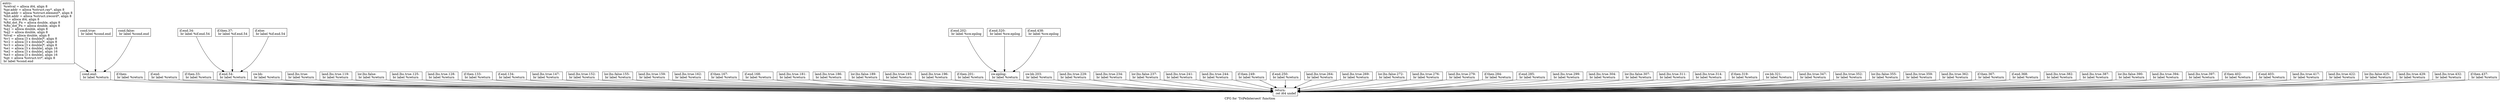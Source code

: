 digraph "CFG for 'TriPeIntersect' function" {
	label="CFG for 'TriPeIntersect' function";

	Node0x60c0e60 [shape=record,label="{entry:\l  %retval = alloca i64, align 8\l  %pr.addr = alloca %struct.ray*, align 8\l  %pe.addr = alloca %struct.element*, align 8\l  %hit.addr = alloca %struct.irecord*, align 8\l  %i = alloca i64, align 8\l  %Rd_dot_Pn = alloca double, align 8\l  %Ro_dot_Pn = alloca double, align 8\l  %q1 = alloca double, align 8\l  %q2 = alloca double, align 8\l  %tval = alloca double, align 8\l  %v1 = alloca [3 x double]*, align 8\l  %v2 = alloca [3 x double]*, align 8\l  %v3 = alloca [3 x double]*, align 8\l  %e1 = alloca [3 x double], align 16\l  %e2 = alloca [3 x double], align 16\l  %e3 = alloca [3 x double], align 16\l  %pt = alloca %struct.tri*, align 8\l  br label %cond.end\l}"];
	Node0x60c0e60 -> Node0x60c0f50;
	Node0x60c0eb0 [shape=record,label="{cond.true:                                        \l  br label %cond.end\l}"];
	Node0x60c0eb0 -> Node0x60c0f50;
	Node0x60c0f00 [shape=record,label="{cond.false:                                       \l  br label %cond.end\l}"];
	Node0x60c0f00 -> Node0x60c0f50;
	Node0x60c0f50 [shape=record,label="{cond.end:                                         \l  br label %return\l}"];
	Node0x60c0f50 -> Node0x60c26c0;
	Node0x60c0fa0 [shape=record,label="{if.then:                                          \l  br label %return\l}"];
	Node0x60c0fa0 -> Node0x60c26c0;
	Node0x60c0ff0 [shape=record,label="{if.end:                                           \l  br label %return\l}"];
	Node0x60c0ff0 -> Node0x60c26c0;
	Node0x60c1040 [shape=record,label="{if.then.33:                                       \l  br label %return\l}"];
	Node0x60c1040 -> Node0x60c26c0;
	Node0x60c1090 [shape=record,label="{if.end.34:                                        \l  br label %if.end.54\l}"];
	Node0x60c1090 -> Node0x60c1180;
	Node0x60c10e0 [shape=record,label="{if.then.37:                                       \l  br label %if.end.54\l}"];
	Node0x60c10e0 -> Node0x60c1180;
	Node0x60c1130 [shape=record,label="{if.else:                                          \l  br label %if.end.54\l}"];
	Node0x60c1130 -> Node0x60c1180;
	Node0x60c1180 [shape=record,label="{if.end.54:                                        \l  br label %return\l}"];
	Node0x60c1180 -> Node0x60c26c0;
	Node0x60c11d0 [shape=record,label="{sw.bb:                                            \l  br label %return\l}"];
	Node0x60c11d0 -> Node0x60c26c0;
	Node0x60c1220 [shape=record,label="{land.lhs.true:                                    \l  br label %return\l}"];
	Node0x60c1220 -> Node0x60c26c0;
	Node0x60c1270 [shape=record,label="{land.lhs.true.119:                                \l  br label %return\l}"];
	Node0x60c1270 -> Node0x60c26c0;
	Node0x60c12c0 [shape=record,label="{lor.lhs.false:                                    \l  br label %return\l}"];
	Node0x60c12c0 -> Node0x60c26c0;
	Node0x60c1310 [shape=record,label="{land.lhs.true.125:                                \l  br label %return\l}"];
	Node0x60c1310 -> Node0x60c26c0;
	Node0x60c1360 [shape=record,label="{land.lhs.true.128:                                \l  br label %return\l}"];
	Node0x60c1360 -> Node0x60c26c0;
	Node0x60c13b0 [shape=record,label="{if.then.133:                                      \l  br label %return\l}"];
	Node0x60c13b0 -> Node0x60c26c0;
	Node0x60c1400 [shape=record,label="{if.end.134:                                       \l  br label %return\l}"];
	Node0x60c1400 -> Node0x60c26c0;
	Node0x60c1450 [shape=record,label="{land.lhs.true.147:                                \l  br label %return\l}"];
	Node0x60c1450 -> Node0x60c26c0;
	Node0x60c14a0 [shape=record,label="{land.lhs.true.152:                                \l  br label %return\l}"];
	Node0x60c14a0 -> Node0x60c26c0;
	Node0x60c14f0 [shape=record,label="{lor.lhs.false.155:                                \l  br label %return\l}"];
	Node0x60c14f0 -> Node0x60c26c0;
	Node0x60c1540 [shape=record,label="{land.lhs.true.159:                                \l  br label %return\l}"];
	Node0x60c1540 -> Node0x60c26c0;
	Node0x60c1590 [shape=record,label="{land.lhs.true.162:                                \l  br label %return\l}"];
	Node0x60c1590 -> Node0x60c26c0;
	Node0x60c15e0 [shape=record,label="{if.then.167:                                      \l  br label %return\l}"];
	Node0x60c15e0 -> Node0x60c26c0;
	Node0x60c1630 [shape=record,label="{if.end.168:                                       \l  br label %return\l}"];
	Node0x60c1630 -> Node0x60c26c0;
	Node0x60c1680 [shape=record,label="{land.lhs.true.181:                                \l  br label %return\l}"];
	Node0x60c1680 -> Node0x60c26c0;
	Node0x60c16d0 [shape=record,label="{land.lhs.true.186:                                \l  br label %return\l}"];
	Node0x60c16d0 -> Node0x60c26c0;
	Node0x60c1720 [shape=record,label="{lor.lhs.false.189:                                \l  br label %return\l}"];
	Node0x60c1720 -> Node0x60c26c0;
	Node0x60c1770 [shape=record,label="{land.lhs.true.193:                                \l  br label %return\l}"];
	Node0x60c1770 -> Node0x60c26c0;
	Node0x60c17c0 [shape=record,label="{land.lhs.true.196:                                \l  br label %return\l}"];
	Node0x60c17c0 -> Node0x60c26c0;
	Node0x60c1810 [shape=record,label="{if.then.201:                                      \l  br label %return\l}"];
	Node0x60c1810 -> Node0x60c26c0;
	Node0x60c1860 [shape=record,label="{if.end.202:                                       \l  br label %sw.epilog\l}"];
	Node0x60c1860 -> Node0x60c2670;
	Node0x60c18b0 [shape=record,label="{sw.bb.203:                                        \l  br label %return\l}"];
	Node0x60c18b0 -> Node0x60c26c0;
	Node0x60c1900 [shape=record,label="{land.lhs.true.229:                                \l  br label %return\l}"];
	Node0x60c1900 -> Node0x60c26c0;
	Node0x60c1950 [shape=record,label="{land.lhs.true.234:                                \l  br label %return\l}"];
	Node0x60c1950 -> Node0x60c26c0;
	Node0x60c19a0 [shape=record,label="{lor.lhs.false.237:                                \l  br label %return\l}"];
	Node0x60c19a0 -> Node0x60c26c0;
	Node0x60c19f0 [shape=record,label="{land.lhs.true.241:                                \l  br label %return\l}"];
	Node0x60c19f0 -> Node0x60c26c0;
	Node0x60c1a40 [shape=record,label="{land.lhs.true.244:                                \l  br label %return\l}"];
	Node0x60c1a40 -> Node0x60c26c0;
	Node0x60c1a90 [shape=record,label="{if.then.249:                                      \l  br label %return\l}"];
	Node0x60c1a90 -> Node0x60c26c0;
	Node0x60c1ae0 [shape=record,label="{if.end.250:                                       \l  br label %return\l}"];
	Node0x60c1ae0 -> Node0x60c26c0;
	Node0x60c1b30 [shape=record,label="{land.lhs.true.264:                                \l  br label %return\l}"];
	Node0x60c1b30 -> Node0x60c26c0;
	Node0x60c1b80 [shape=record,label="{land.lhs.true.269:                                \l  br label %return\l}"];
	Node0x60c1b80 -> Node0x60c26c0;
	Node0x60c1bd0 [shape=record,label="{lor.lhs.false.272:                                \l  br label %return\l}"];
	Node0x60c1bd0 -> Node0x60c26c0;
	Node0x60c1c20 [shape=record,label="{land.lhs.true.276:                                \l  br label %return\l}"];
	Node0x60c1c20 -> Node0x60c26c0;
	Node0x60c1c70 [shape=record,label="{land.lhs.true.279:                                \l  br label %return\l}"];
	Node0x60c1c70 -> Node0x60c26c0;
	Node0x60c1cc0 [shape=record,label="{if.then.284:                                      \l  br label %return\l}"];
	Node0x60c1cc0 -> Node0x60c26c0;
	Node0x60c1d10 [shape=record,label="{if.end.285:                                       \l  br label %return\l}"];
	Node0x60c1d10 -> Node0x60c26c0;
	Node0x60c1d60 [shape=record,label="{land.lhs.true.299:                                \l  br label %return\l}"];
	Node0x60c1d60 -> Node0x60c26c0;
	Node0x60c1db0 [shape=record,label="{land.lhs.true.304:                                \l  br label %return\l}"];
	Node0x60c1db0 -> Node0x60c26c0;
	Node0x60c1e00 [shape=record,label="{lor.lhs.false.307:                                \l  br label %return\l}"];
	Node0x60c1e00 -> Node0x60c26c0;
	Node0x60c1e50 [shape=record,label="{land.lhs.true.311:                                \l  br label %return\l}"];
	Node0x60c1e50 -> Node0x60c26c0;
	Node0x60c1ea0 [shape=record,label="{land.lhs.true.314:                                \l  br label %return\l}"];
	Node0x60c1ea0 -> Node0x60c26c0;
	Node0x60c1ef0 [shape=record,label="{if.then.319:                                      \l  br label %return\l}"];
	Node0x60c1ef0 -> Node0x60c26c0;
	Node0x60c1f40 [shape=record,label="{if.end.320:                                       \l  br label %sw.epilog\l}"];
	Node0x60c1f40 -> Node0x60c2670;
	Node0x60c1f90 [shape=record,label="{sw.bb.321:                                        \l  br label %return\l}"];
	Node0x60c1f90 -> Node0x60c26c0;
	Node0x60c1fe0 [shape=record,label="{land.lhs.true.347:                                \l  br label %return\l}"];
	Node0x60c1fe0 -> Node0x60c26c0;
	Node0x60c2030 [shape=record,label="{land.lhs.true.352:                                \l  br label %return\l}"];
	Node0x60c2030 -> Node0x60c26c0;
	Node0x60c2080 [shape=record,label="{lor.lhs.false.355:                                \l  br label %return\l}"];
	Node0x60c2080 -> Node0x60c26c0;
	Node0x60c20d0 [shape=record,label="{land.lhs.true.359:                                \l  br label %return\l}"];
	Node0x60c20d0 -> Node0x60c26c0;
	Node0x60c2120 [shape=record,label="{land.lhs.true.362:                                \l  br label %return\l}"];
	Node0x60c2120 -> Node0x60c26c0;
	Node0x60c2170 [shape=record,label="{if.then.367:                                      \l  br label %return\l}"];
	Node0x60c2170 -> Node0x60c26c0;
	Node0x60c21c0 [shape=record,label="{if.end.368:                                       \l  br label %return\l}"];
	Node0x60c21c0 -> Node0x60c26c0;
	Node0x60c2210 [shape=record,label="{land.lhs.true.382:                                \l  br label %return\l}"];
	Node0x60c2210 -> Node0x60c26c0;
	Node0x60c2260 [shape=record,label="{land.lhs.true.387:                                \l  br label %return\l}"];
	Node0x60c2260 -> Node0x60c26c0;
	Node0x60c22b0 [shape=record,label="{lor.lhs.false.390:                                \l  br label %return\l}"];
	Node0x60c22b0 -> Node0x60c26c0;
	Node0x60c2300 [shape=record,label="{land.lhs.true.394:                                \l  br label %return\l}"];
	Node0x60c2300 -> Node0x60c26c0;
	Node0x60c2350 [shape=record,label="{land.lhs.true.397:                                \l  br label %return\l}"];
	Node0x60c2350 -> Node0x60c26c0;
	Node0x60c23a0 [shape=record,label="{if.then.402:                                      \l  br label %return\l}"];
	Node0x60c23a0 -> Node0x60c26c0;
	Node0x60c23f0 [shape=record,label="{if.end.403:                                       \l  br label %return\l}"];
	Node0x60c23f0 -> Node0x60c26c0;
	Node0x60c2440 [shape=record,label="{land.lhs.true.417:                                \l  br label %return\l}"];
	Node0x60c2440 -> Node0x60c26c0;
	Node0x60c2490 [shape=record,label="{land.lhs.true.422:                                \l  br label %return\l}"];
	Node0x60c2490 -> Node0x60c26c0;
	Node0x60c24e0 [shape=record,label="{lor.lhs.false.425:                                \l  br label %return\l}"];
	Node0x60c24e0 -> Node0x60c26c0;
	Node0x60c2530 [shape=record,label="{land.lhs.true.429:                                \l  br label %return\l}"];
	Node0x60c2530 -> Node0x60c26c0;
	Node0x60c2580 [shape=record,label="{land.lhs.true.432:                                \l  br label %return\l}"];
	Node0x60c2580 -> Node0x60c26c0;
	Node0x60c25d0 [shape=record,label="{if.then.437:                                      \l  br label %return\l}"];
	Node0x60c25d0 -> Node0x60c26c0;
	Node0x60c2620 [shape=record,label="{if.end.438:                                       \l  br label %sw.epilog\l}"];
	Node0x60c2620 -> Node0x60c2670;
	Node0x60c2670 [shape=record,label="{sw.epilog:                                        \l  br label %return\l}"];
	Node0x60c2670 -> Node0x60c26c0;
	Node0x60c26c0 [shape=record,label="{return:                                           \l  ret i64 undef\l}"];
}
